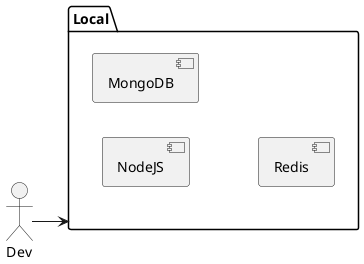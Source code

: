 @startuml

left to right direction
Actor Dev

package Local {
  component NodeJS
  component MongoDB
  component Redis
}

Dev --> Local
@enduml
